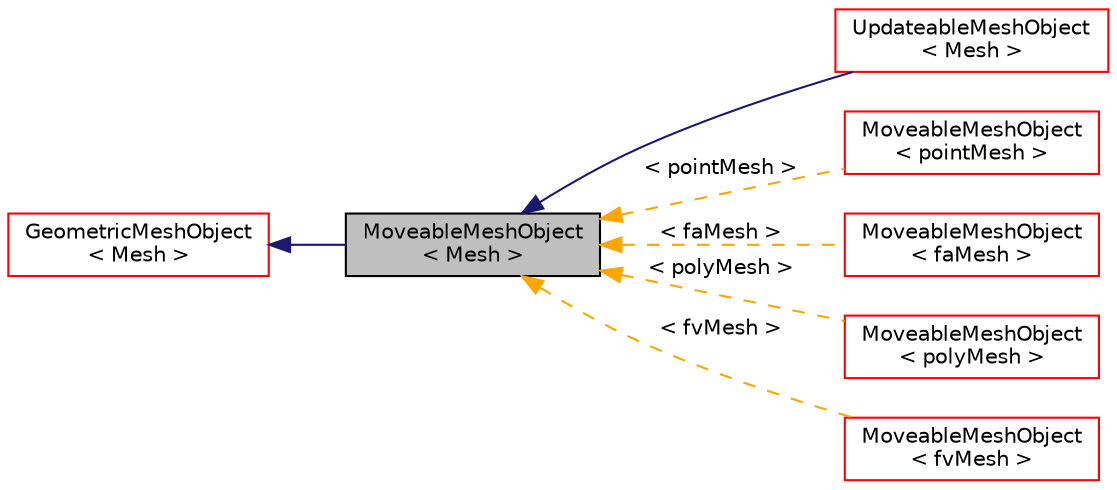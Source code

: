 digraph "MoveableMeshObject&lt; Mesh &gt;"
{
  bgcolor="transparent";
  edge [fontname="Helvetica",fontsize="10",labelfontname="Helvetica",labelfontsize="10"];
  node [fontname="Helvetica",fontsize="10",shape=record];
  rankdir="LR";
  Node1 [label="MoveableMeshObject\l\< Mesh \>",height=0.2,width=0.4,color="black", fillcolor="grey75", style="filled" fontcolor="black"];
  Node2 -> Node1 [dir="back",color="midnightblue",fontsize="10",style="solid",fontname="Helvetica"];
  Node2 [label="GeometricMeshObject\l\< Mesh \>",height=0.2,width=0.4,color="red",URL="$classFoam_1_1GeometricMeshObject.html"];
  Node1 -> Node3 [dir="back",color="midnightblue",fontsize="10",style="solid",fontname="Helvetica"];
  Node3 [label="UpdateableMeshObject\l\< Mesh \>",height=0.2,width=0.4,color="red",URL="$classFoam_1_1UpdateableMeshObject.html"];
  Node1 -> Node4 [dir="back",color="orange",fontsize="10",style="dashed",label=" \< pointMesh \>" ,fontname="Helvetica"];
  Node4 [label="MoveableMeshObject\l\< pointMesh \>",height=0.2,width=0.4,color="red",URL="$classFoam_1_1MoveableMeshObject.html"];
  Node1 -> Node5 [dir="back",color="orange",fontsize="10",style="dashed",label=" \< faMesh \>" ,fontname="Helvetica"];
  Node5 [label="MoveableMeshObject\l\< faMesh \>",height=0.2,width=0.4,color="red",URL="$classFoam_1_1MoveableMeshObject.html"];
  Node1 -> Node6 [dir="back",color="orange",fontsize="10",style="dashed",label=" \< polyMesh \>" ,fontname="Helvetica"];
  Node6 [label="MoveableMeshObject\l\< polyMesh \>",height=0.2,width=0.4,color="red",URL="$classFoam_1_1MoveableMeshObject.html"];
  Node1 -> Node7 [dir="back",color="orange",fontsize="10",style="dashed",label=" \< fvMesh \>" ,fontname="Helvetica"];
  Node7 [label="MoveableMeshObject\l\< fvMesh \>",height=0.2,width=0.4,color="red",URL="$classFoam_1_1MoveableMeshObject.html"];
}
